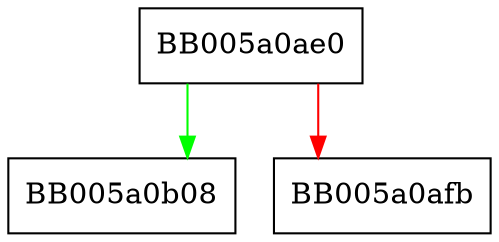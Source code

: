 digraph ossl_encoder_store_remove_all_provided {
  node [shape="box"];
  graph [splines=ortho];
  BB005a0ae0 -> BB005a0b08 [color="green"];
  BB005a0ae0 -> BB005a0afb [color="red"];
}